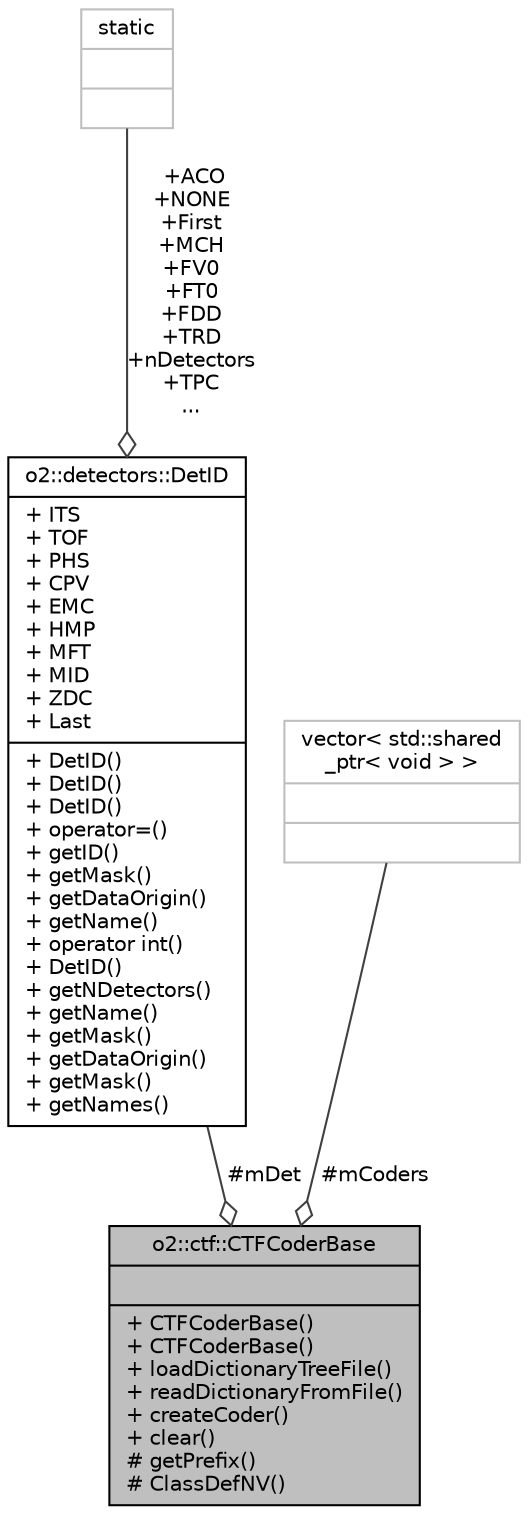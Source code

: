 digraph "o2::ctf::CTFCoderBase"
{
 // INTERACTIVE_SVG=YES
  bgcolor="transparent";
  edge [fontname="Helvetica",fontsize="10",labelfontname="Helvetica",labelfontsize="10"];
  node [fontname="Helvetica",fontsize="10",shape=record];
  Node9 [label="{o2::ctf::CTFCoderBase\n||+ CTFCoderBase()\l+ CTFCoderBase()\l+ loadDictionaryTreeFile()\l+ readDictionaryFromFile()\l+ createCoder()\l+ clear()\l# getPrefix()\l# ClassDefNV()\l}",height=0.2,width=0.4,color="black", fillcolor="grey75", style="filled", fontcolor="black"];
  Node10 -> Node9 [color="grey25",fontsize="10",style="solid",label=" #mDet" ,arrowhead="odiamond",fontname="Helvetica"];
  Node10 [label="{o2::detectors::DetID\n|+ ITS\l+ TOF\l+ PHS\l+ CPV\l+ EMC\l+ HMP\l+ MFT\l+ MID\l+ ZDC\l+ Last\l|+ DetID()\l+ DetID()\l+ DetID()\l+ operator=()\l+ getID()\l+ getMask()\l+ getDataOrigin()\l+ getName()\l+ operator int()\l+ DetID()\l+ getNDetectors()\l+ getName()\l+ getMask()\l+ getDataOrigin()\l+ getMask()\l+ getNames()\l}",height=0.2,width=0.4,color="black",URL="$d6/dd5/classo2_1_1detectors_1_1DetID.html",tooltip="Static class with identifiers, bitmasks and names for ALICE detectors. "];
  Node11 -> Node10 [color="grey25",fontsize="10",style="solid",label=" +ACO\n+NONE\n+First\n+MCH\n+FV0\n+FT0\n+FDD\n+TRD\n+nDetectors\n+TPC\n..." ,arrowhead="odiamond",fontname="Helvetica"];
  Node11 [label="{static\n||}",height=0.2,width=0.4,color="grey75"];
  Node12 -> Node9 [color="grey25",fontsize="10",style="solid",label=" #mCoders" ,arrowhead="odiamond",fontname="Helvetica"];
  Node12 [label="{vector\< std::shared\l_ptr\< void \> \>\n||}",height=0.2,width=0.4,color="grey75"];
}
